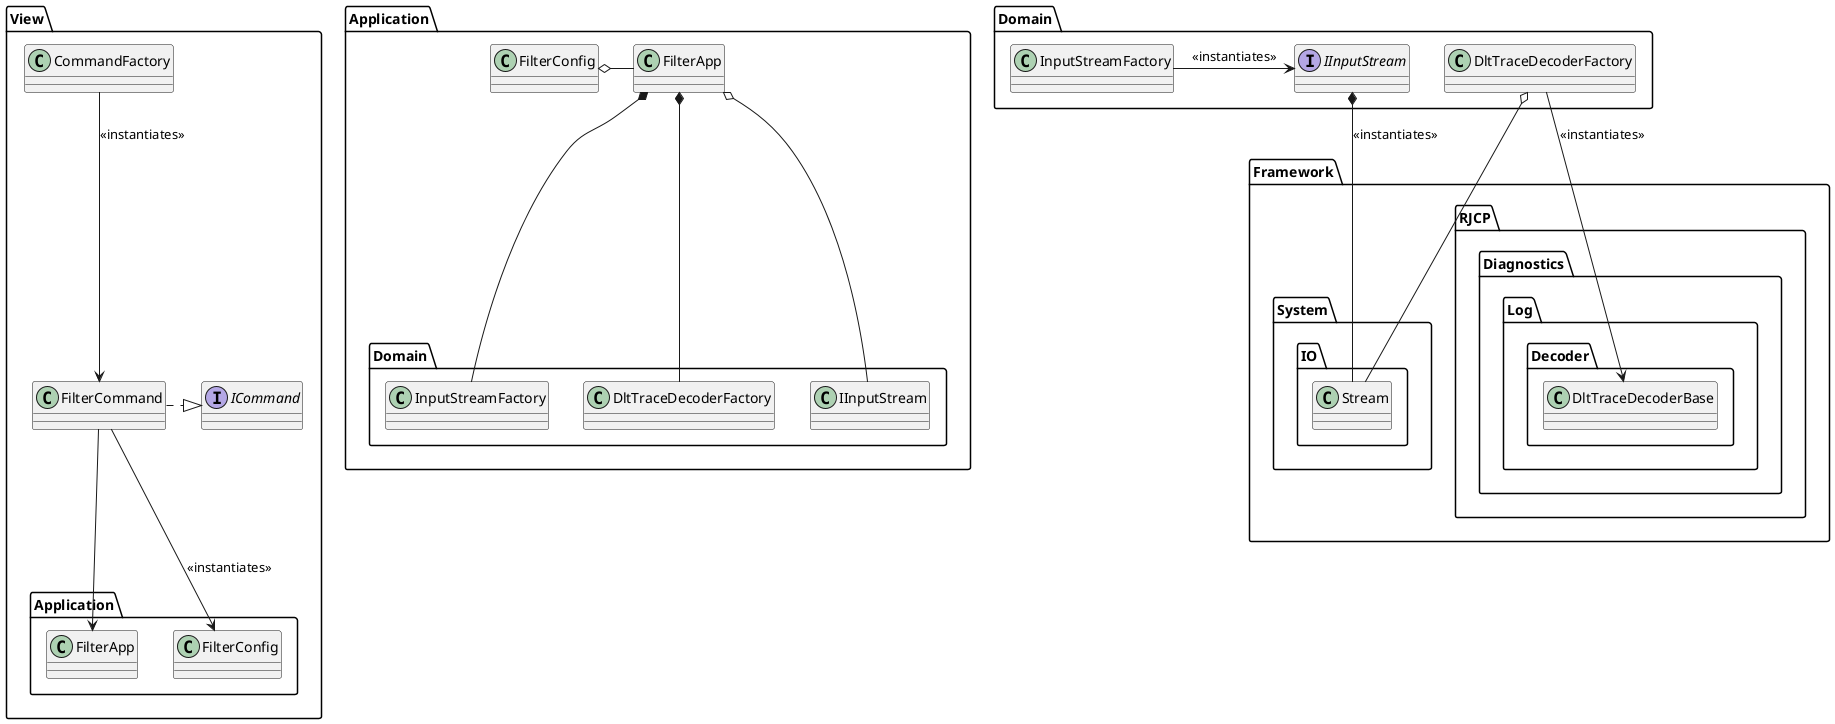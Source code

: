 @startuml App.Filter.Initialization

namespace View {
    class CommandFactory

    interface ICommand
    class FilterCommand

    ICommand <|.l.FilterCommand

    CommandFactory --> FilterCommand : <<instantiates>>

    FilterCommand --> Application.FilterApp
    FilterCommand --> Application.FilterConfig : <<instantiates>>
}

'View.HelpCommand --> Framework.System.Console

namespace Application {
    class FilterApp
    class FilterConfig

    FilterConfig o-r- FilterApp

    FilterApp *-d- Domain.InputStreamFactory
    FilterApp *-d- Domain.DltTraceDecoderFactory
    FilterApp o-d- Domain.IInputStream
}

namespace Domain {
    class InputStreamFactory
    interface IInputStream
    class DltTraceDecoderFactory

    InputStreamFactory -r-> IInputStream : <<instantiates>>
}

namespace Framework {
    namespace System.IO {
        class Stream
    }

    namespace RJCP.Diagnostics.Log.Decoder {
        class DltTraceDecoderBase
    }

    Domain.IInputStream *-d- System.IO.Stream : <<instantiates>>
    Domain.DltTraceDecoderFactory --> RJCP.Diagnostics.Log.Decoder.DltTraceDecoderBase : <<instantiates>>
    Domain.DltTraceDecoderFactory o-d- System.IO.Stream
}

@enduml